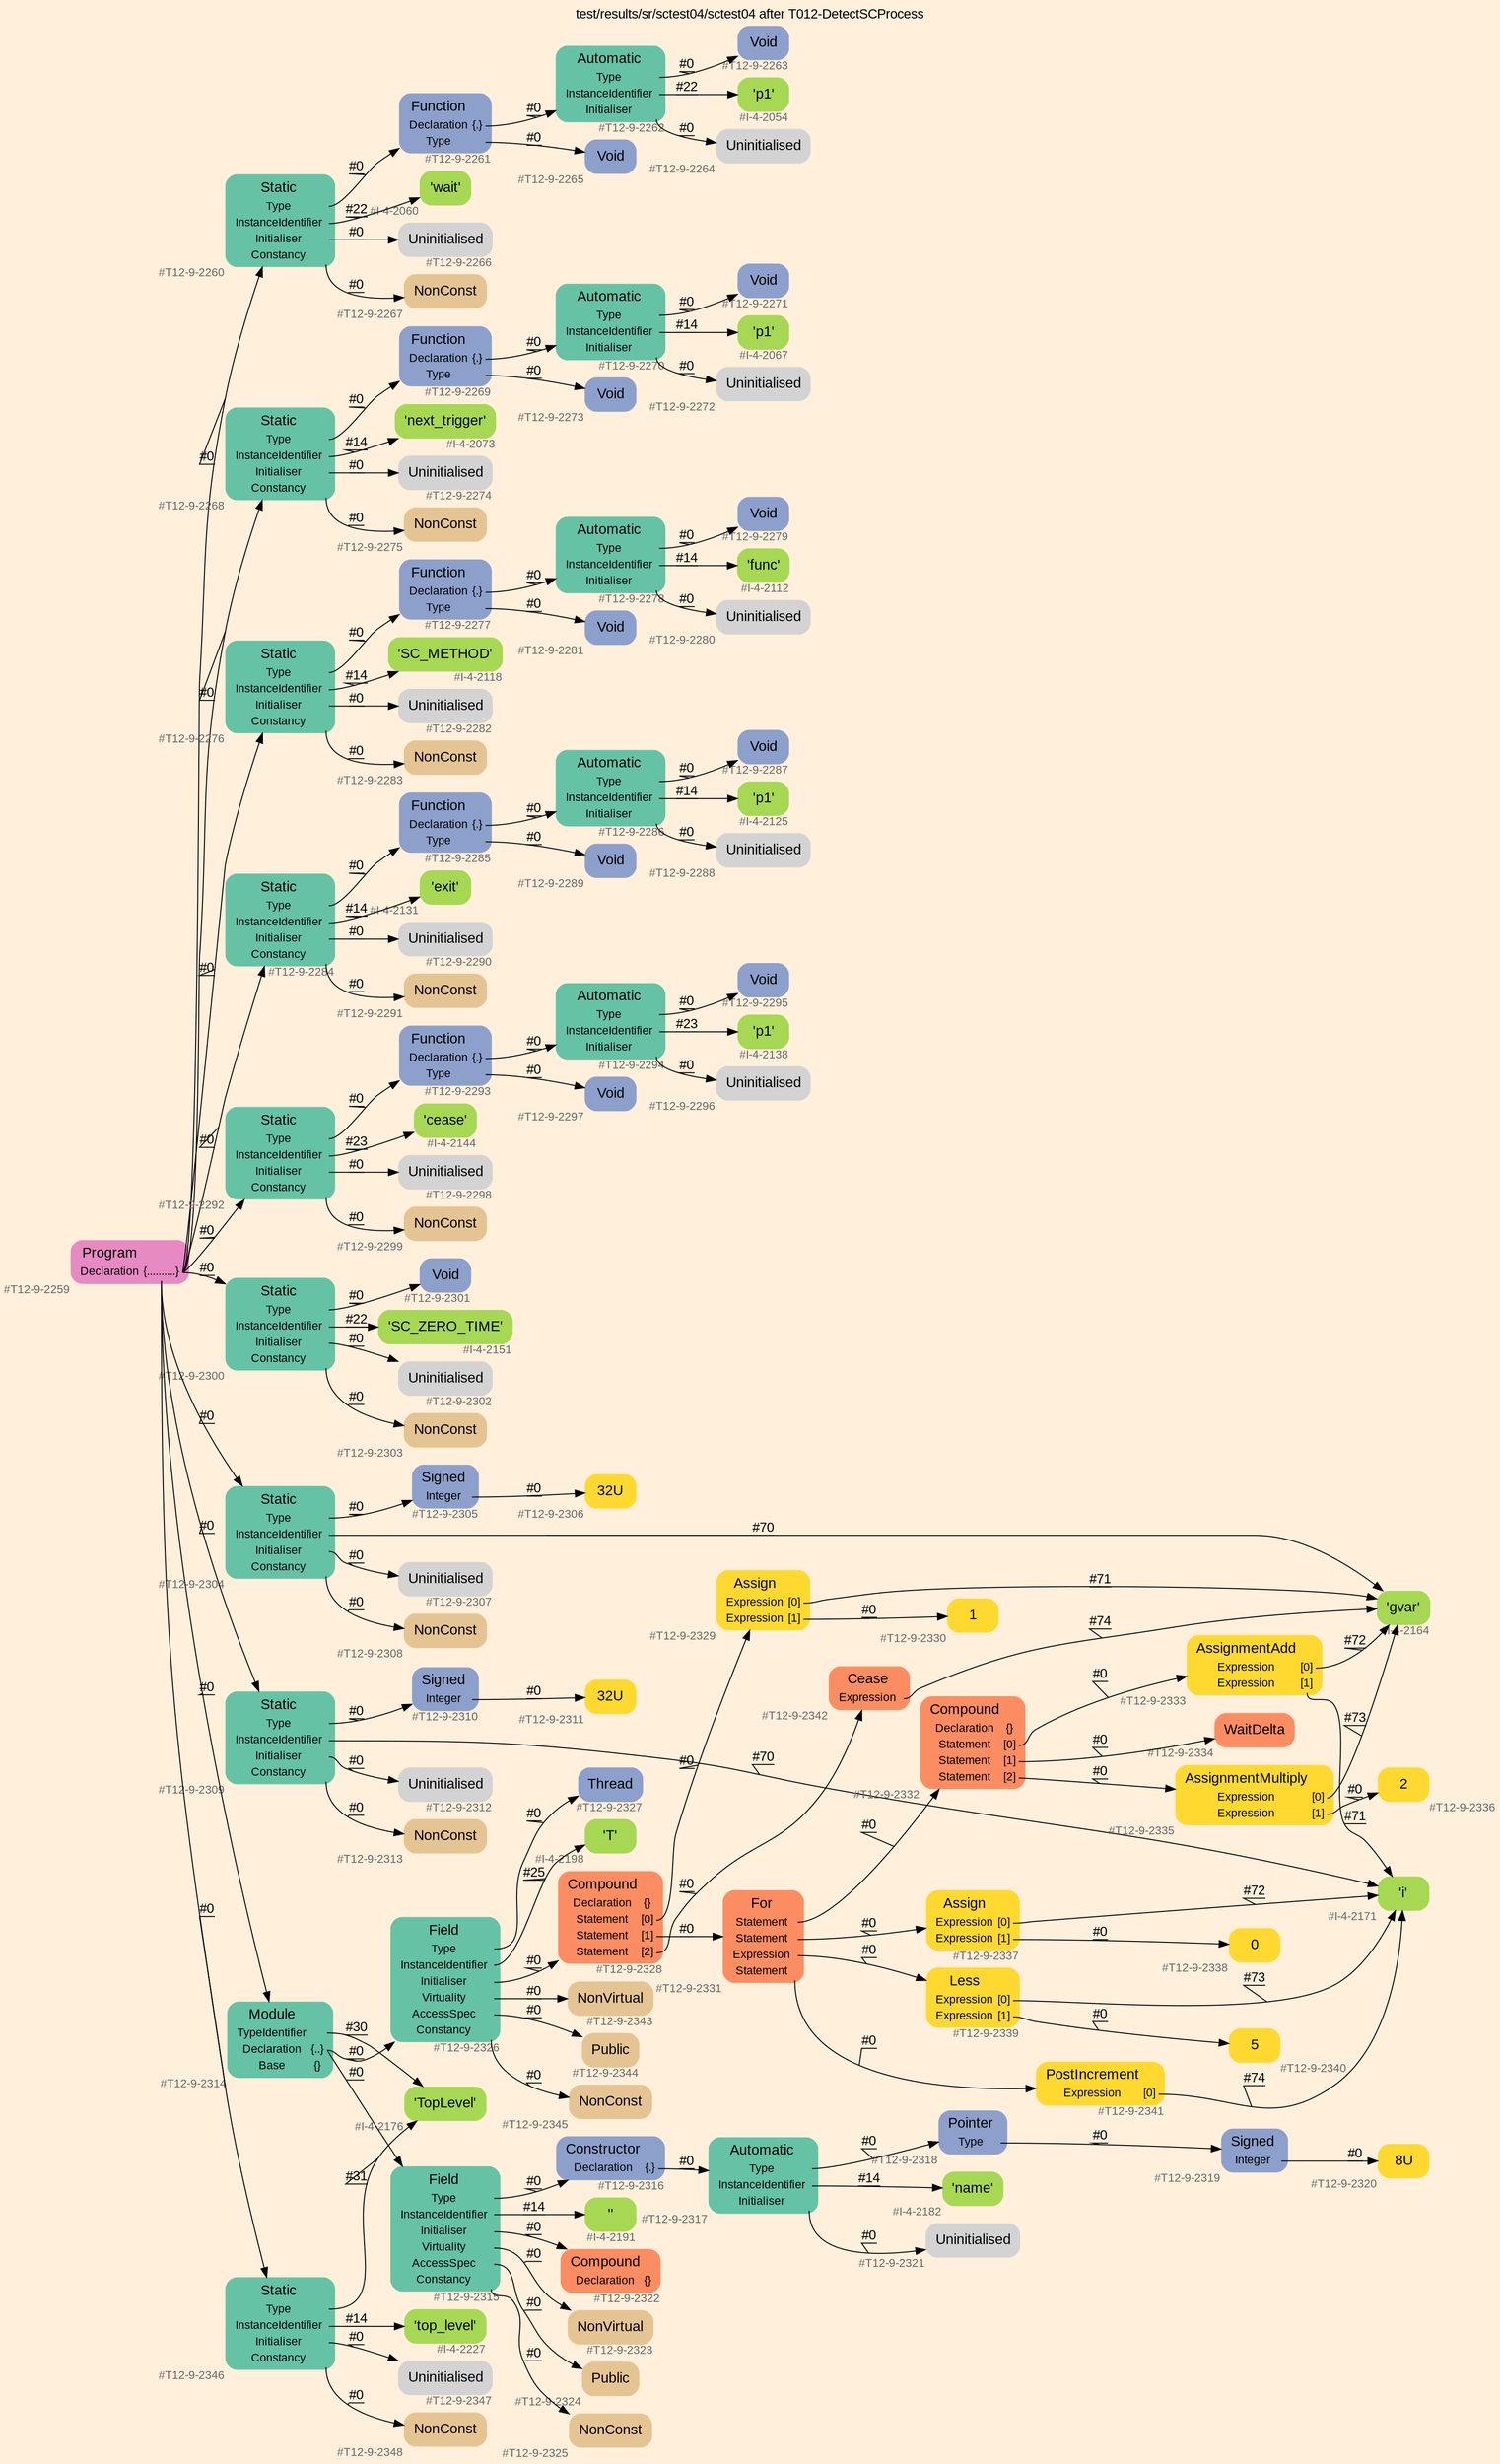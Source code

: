 digraph "test/results/sr/sctest04/sctest04 after T012-DetectSCProcess" {
label = "test/results/sr/sctest04/sctest04 after T012-DetectSCProcess"
labelloc = t
graph [
    rankdir = "LR"
    ranksep = 0.3
    bgcolor = antiquewhite1
    color = black
    fontcolor = black
    fontname = "Arial"
];
node [
    fontname = "Arial"
];
edge [
    fontname = "Arial"
];

// -------------------- node figure --------------------
// -------- block #T12-9-2259 ----------
"#T12-9-2259" [
    fillcolor = "/set28/4"
    xlabel = "#T12-9-2259"
    fontsize = "12"
    fontcolor = grey40
    shape = "plaintext"
    label = <<TABLE BORDER="0" CELLBORDER="0" CELLSPACING="0">
     <TR><TD><FONT COLOR="black" POINT-SIZE="15">Program</FONT></TD></TR>
     <TR><TD><FONT COLOR="black" POINT-SIZE="12">Declaration</FONT></TD><TD PORT="port0"><FONT COLOR="black" POINT-SIZE="12">{..........}</FONT></TD></TR>
    </TABLE>>
    style = "rounded,filled"
];

// -------- block #T12-9-2260 ----------
"#T12-9-2260" [
    fillcolor = "/set28/1"
    xlabel = "#T12-9-2260"
    fontsize = "12"
    fontcolor = grey40
    shape = "plaintext"
    label = <<TABLE BORDER="0" CELLBORDER="0" CELLSPACING="0">
     <TR><TD><FONT COLOR="black" POINT-SIZE="15">Static</FONT></TD></TR>
     <TR><TD><FONT COLOR="black" POINT-SIZE="12">Type</FONT></TD><TD PORT="port0"></TD></TR>
     <TR><TD><FONT COLOR="black" POINT-SIZE="12">InstanceIdentifier</FONT></TD><TD PORT="port1"></TD></TR>
     <TR><TD><FONT COLOR="black" POINT-SIZE="12">Initialiser</FONT></TD><TD PORT="port2"></TD></TR>
     <TR><TD><FONT COLOR="black" POINT-SIZE="12">Constancy</FONT></TD><TD PORT="port3"></TD></TR>
    </TABLE>>
    style = "rounded,filled"
];

// -------- block #T12-9-2261 ----------
"#T12-9-2261" [
    fillcolor = "/set28/3"
    xlabel = "#T12-9-2261"
    fontsize = "12"
    fontcolor = grey40
    shape = "plaintext"
    label = <<TABLE BORDER="0" CELLBORDER="0" CELLSPACING="0">
     <TR><TD><FONT COLOR="black" POINT-SIZE="15">Function</FONT></TD></TR>
     <TR><TD><FONT COLOR="black" POINT-SIZE="12">Declaration</FONT></TD><TD PORT="port0"><FONT COLOR="black" POINT-SIZE="12">{.}</FONT></TD></TR>
     <TR><TD><FONT COLOR="black" POINT-SIZE="12">Type</FONT></TD><TD PORT="port1"></TD></TR>
    </TABLE>>
    style = "rounded,filled"
];

// -------- block #T12-9-2262 ----------
"#T12-9-2262" [
    fillcolor = "/set28/1"
    xlabel = "#T12-9-2262"
    fontsize = "12"
    fontcolor = grey40
    shape = "plaintext"
    label = <<TABLE BORDER="0" CELLBORDER="0" CELLSPACING="0">
     <TR><TD><FONT COLOR="black" POINT-SIZE="15">Automatic</FONT></TD></TR>
     <TR><TD><FONT COLOR="black" POINT-SIZE="12">Type</FONT></TD><TD PORT="port0"></TD></TR>
     <TR><TD><FONT COLOR="black" POINT-SIZE="12">InstanceIdentifier</FONT></TD><TD PORT="port1"></TD></TR>
     <TR><TD><FONT COLOR="black" POINT-SIZE="12">Initialiser</FONT></TD><TD PORT="port2"></TD></TR>
    </TABLE>>
    style = "rounded,filled"
];

// -------- block #T12-9-2263 ----------
"#T12-9-2263" [
    fillcolor = "/set28/3"
    xlabel = "#T12-9-2263"
    fontsize = "12"
    fontcolor = grey40
    shape = "plaintext"
    label = <<TABLE BORDER="0" CELLBORDER="0" CELLSPACING="0">
     <TR><TD><FONT COLOR="black" POINT-SIZE="15">Void</FONT></TD></TR>
    </TABLE>>
    style = "rounded,filled"
];

// -------- block #I-4-2054 ----------
"#I-4-2054" [
    fillcolor = "/set28/5"
    xlabel = "#I-4-2054"
    fontsize = "12"
    fontcolor = grey40
    shape = "plaintext"
    label = <<TABLE BORDER="0" CELLBORDER="0" CELLSPACING="0">
     <TR><TD><FONT COLOR="black" POINT-SIZE="15">'p1'</FONT></TD></TR>
    </TABLE>>
    style = "rounded,filled"
];

// -------- block #T12-9-2264 ----------
"#T12-9-2264" [
    xlabel = "#T12-9-2264"
    fontsize = "12"
    fontcolor = grey40
    shape = "plaintext"
    label = <<TABLE BORDER="0" CELLBORDER="0" CELLSPACING="0">
     <TR><TD><FONT COLOR="black" POINT-SIZE="15">Uninitialised</FONT></TD></TR>
    </TABLE>>
    style = "rounded,filled"
];

// -------- block #T12-9-2265 ----------
"#T12-9-2265" [
    fillcolor = "/set28/3"
    xlabel = "#T12-9-2265"
    fontsize = "12"
    fontcolor = grey40
    shape = "plaintext"
    label = <<TABLE BORDER="0" CELLBORDER="0" CELLSPACING="0">
     <TR><TD><FONT COLOR="black" POINT-SIZE="15">Void</FONT></TD></TR>
    </TABLE>>
    style = "rounded,filled"
];

// -------- block #I-4-2060 ----------
"#I-4-2060" [
    fillcolor = "/set28/5"
    xlabel = "#I-4-2060"
    fontsize = "12"
    fontcolor = grey40
    shape = "plaintext"
    label = <<TABLE BORDER="0" CELLBORDER="0" CELLSPACING="0">
     <TR><TD><FONT COLOR="black" POINT-SIZE="15">'wait'</FONT></TD></TR>
    </TABLE>>
    style = "rounded,filled"
];

// -------- block #T12-9-2266 ----------
"#T12-9-2266" [
    xlabel = "#T12-9-2266"
    fontsize = "12"
    fontcolor = grey40
    shape = "plaintext"
    label = <<TABLE BORDER="0" CELLBORDER="0" CELLSPACING="0">
     <TR><TD><FONT COLOR="black" POINT-SIZE="15">Uninitialised</FONT></TD></TR>
    </TABLE>>
    style = "rounded,filled"
];

// -------- block #T12-9-2267 ----------
"#T12-9-2267" [
    fillcolor = "/set28/7"
    xlabel = "#T12-9-2267"
    fontsize = "12"
    fontcolor = grey40
    shape = "plaintext"
    label = <<TABLE BORDER="0" CELLBORDER="0" CELLSPACING="0">
     <TR><TD><FONT COLOR="black" POINT-SIZE="15">NonConst</FONT></TD></TR>
    </TABLE>>
    style = "rounded,filled"
];

// -------- block #T12-9-2268 ----------
"#T12-9-2268" [
    fillcolor = "/set28/1"
    xlabel = "#T12-9-2268"
    fontsize = "12"
    fontcolor = grey40
    shape = "plaintext"
    label = <<TABLE BORDER="0" CELLBORDER="0" CELLSPACING="0">
     <TR><TD><FONT COLOR="black" POINT-SIZE="15">Static</FONT></TD></TR>
     <TR><TD><FONT COLOR="black" POINT-SIZE="12">Type</FONT></TD><TD PORT="port0"></TD></TR>
     <TR><TD><FONT COLOR="black" POINT-SIZE="12">InstanceIdentifier</FONT></TD><TD PORT="port1"></TD></TR>
     <TR><TD><FONT COLOR="black" POINT-SIZE="12">Initialiser</FONT></TD><TD PORT="port2"></TD></TR>
     <TR><TD><FONT COLOR="black" POINT-SIZE="12">Constancy</FONT></TD><TD PORT="port3"></TD></TR>
    </TABLE>>
    style = "rounded,filled"
];

// -------- block #T12-9-2269 ----------
"#T12-9-2269" [
    fillcolor = "/set28/3"
    xlabel = "#T12-9-2269"
    fontsize = "12"
    fontcolor = grey40
    shape = "plaintext"
    label = <<TABLE BORDER="0" CELLBORDER="0" CELLSPACING="0">
     <TR><TD><FONT COLOR="black" POINT-SIZE="15">Function</FONT></TD></TR>
     <TR><TD><FONT COLOR="black" POINT-SIZE="12">Declaration</FONT></TD><TD PORT="port0"><FONT COLOR="black" POINT-SIZE="12">{.}</FONT></TD></TR>
     <TR><TD><FONT COLOR="black" POINT-SIZE="12">Type</FONT></TD><TD PORT="port1"></TD></TR>
    </TABLE>>
    style = "rounded,filled"
];

// -------- block #T12-9-2270 ----------
"#T12-9-2270" [
    fillcolor = "/set28/1"
    xlabel = "#T12-9-2270"
    fontsize = "12"
    fontcolor = grey40
    shape = "plaintext"
    label = <<TABLE BORDER="0" CELLBORDER="0" CELLSPACING="0">
     <TR><TD><FONT COLOR="black" POINT-SIZE="15">Automatic</FONT></TD></TR>
     <TR><TD><FONT COLOR="black" POINT-SIZE="12">Type</FONT></TD><TD PORT="port0"></TD></TR>
     <TR><TD><FONT COLOR="black" POINT-SIZE="12">InstanceIdentifier</FONT></TD><TD PORT="port1"></TD></TR>
     <TR><TD><FONT COLOR="black" POINT-SIZE="12">Initialiser</FONT></TD><TD PORT="port2"></TD></TR>
    </TABLE>>
    style = "rounded,filled"
];

// -------- block #T12-9-2271 ----------
"#T12-9-2271" [
    fillcolor = "/set28/3"
    xlabel = "#T12-9-2271"
    fontsize = "12"
    fontcolor = grey40
    shape = "plaintext"
    label = <<TABLE BORDER="0" CELLBORDER="0" CELLSPACING="0">
     <TR><TD><FONT COLOR="black" POINT-SIZE="15">Void</FONT></TD></TR>
    </TABLE>>
    style = "rounded,filled"
];

// -------- block #I-4-2067 ----------
"#I-4-2067" [
    fillcolor = "/set28/5"
    xlabel = "#I-4-2067"
    fontsize = "12"
    fontcolor = grey40
    shape = "plaintext"
    label = <<TABLE BORDER="0" CELLBORDER="0" CELLSPACING="0">
     <TR><TD><FONT COLOR="black" POINT-SIZE="15">'p1'</FONT></TD></TR>
    </TABLE>>
    style = "rounded,filled"
];

// -------- block #T12-9-2272 ----------
"#T12-9-2272" [
    xlabel = "#T12-9-2272"
    fontsize = "12"
    fontcolor = grey40
    shape = "plaintext"
    label = <<TABLE BORDER="0" CELLBORDER="0" CELLSPACING="0">
     <TR><TD><FONT COLOR="black" POINT-SIZE="15">Uninitialised</FONT></TD></TR>
    </TABLE>>
    style = "rounded,filled"
];

// -------- block #T12-9-2273 ----------
"#T12-9-2273" [
    fillcolor = "/set28/3"
    xlabel = "#T12-9-2273"
    fontsize = "12"
    fontcolor = grey40
    shape = "plaintext"
    label = <<TABLE BORDER="0" CELLBORDER="0" CELLSPACING="0">
     <TR><TD><FONT COLOR="black" POINT-SIZE="15">Void</FONT></TD></TR>
    </TABLE>>
    style = "rounded,filled"
];

// -------- block #I-4-2073 ----------
"#I-4-2073" [
    fillcolor = "/set28/5"
    xlabel = "#I-4-2073"
    fontsize = "12"
    fontcolor = grey40
    shape = "plaintext"
    label = <<TABLE BORDER="0" CELLBORDER="0" CELLSPACING="0">
     <TR><TD><FONT COLOR="black" POINT-SIZE="15">'next_trigger'</FONT></TD></TR>
    </TABLE>>
    style = "rounded,filled"
];

// -------- block #T12-9-2274 ----------
"#T12-9-2274" [
    xlabel = "#T12-9-2274"
    fontsize = "12"
    fontcolor = grey40
    shape = "plaintext"
    label = <<TABLE BORDER="0" CELLBORDER="0" CELLSPACING="0">
     <TR><TD><FONT COLOR="black" POINT-SIZE="15">Uninitialised</FONT></TD></TR>
    </TABLE>>
    style = "rounded,filled"
];

// -------- block #T12-9-2275 ----------
"#T12-9-2275" [
    fillcolor = "/set28/7"
    xlabel = "#T12-9-2275"
    fontsize = "12"
    fontcolor = grey40
    shape = "plaintext"
    label = <<TABLE BORDER="0" CELLBORDER="0" CELLSPACING="0">
     <TR><TD><FONT COLOR="black" POINT-SIZE="15">NonConst</FONT></TD></TR>
    </TABLE>>
    style = "rounded,filled"
];

// -------- block #T12-9-2276 ----------
"#T12-9-2276" [
    fillcolor = "/set28/1"
    xlabel = "#T12-9-2276"
    fontsize = "12"
    fontcolor = grey40
    shape = "plaintext"
    label = <<TABLE BORDER="0" CELLBORDER="0" CELLSPACING="0">
     <TR><TD><FONT COLOR="black" POINT-SIZE="15">Static</FONT></TD></TR>
     <TR><TD><FONT COLOR="black" POINT-SIZE="12">Type</FONT></TD><TD PORT="port0"></TD></TR>
     <TR><TD><FONT COLOR="black" POINT-SIZE="12">InstanceIdentifier</FONT></TD><TD PORT="port1"></TD></TR>
     <TR><TD><FONT COLOR="black" POINT-SIZE="12">Initialiser</FONT></TD><TD PORT="port2"></TD></TR>
     <TR><TD><FONT COLOR="black" POINT-SIZE="12">Constancy</FONT></TD><TD PORT="port3"></TD></TR>
    </TABLE>>
    style = "rounded,filled"
];

// -------- block #T12-9-2277 ----------
"#T12-9-2277" [
    fillcolor = "/set28/3"
    xlabel = "#T12-9-2277"
    fontsize = "12"
    fontcolor = grey40
    shape = "plaintext"
    label = <<TABLE BORDER="0" CELLBORDER="0" CELLSPACING="0">
     <TR><TD><FONT COLOR="black" POINT-SIZE="15">Function</FONT></TD></TR>
     <TR><TD><FONT COLOR="black" POINT-SIZE="12">Declaration</FONT></TD><TD PORT="port0"><FONT COLOR="black" POINT-SIZE="12">{.}</FONT></TD></TR>
     <TR><TD><FONT COLOR="black" POINT-SIZE="12">Type</FONT></TD><TD PORT="port1"></TD></TR>
    </TABLE>>
    style = "rounded,filled"
];

// -------- block #T12-9-2278 ----------
"#T12-9-2278" [
    fillcolor = "/set28/1"
    xlabel = "#T12-9-2278"
    fontsize = "12"
    fontcolor = grey40
    shape = "plaintext"
    label = <<TABLE BORDER="0" CELLBORDER="0" CELLSPACING="0">
     <TR><TD><FONT COLOR="black" POINT-SIZE="15">Automatic</FONT></TD></TR>
     <TR><TD><FONT COLOR="black" POINT-SIZE="12">Type</FONT></TD><TD PORT="port0"></TD></TR>
     <TR><TD><FONT COLOR="black" POINT-SIZE="12">InstanceIdentifier</FONT></TD><TD PORT="port1"></TD></TR>
     <TR><TD><FONT COLOR="black" POINT-SIZE="12">Initialiser</FONT></TD><TD PORT="port2"></TD></TR>
    </TABLE>>
    style = "rounded,filled"
];

// -------- block #T12-9-2279 ----------
"#T12-9-2279" [
    fillcolor = "/set28/3"
    xlabel = "#T12-9-2279"
    fontsize = "12"
    fontcolor = grey40
    shape = "plaintext"
    label = <<TABLE BORDER="0" CELLBORDER="0" CELLSPACING="0">
     <TR><TD><FONT COLOR="black" POINT-SIZE="15">Void</FONT></TD></TR>
    </TABLE>>
    style = "rounded,filled"
];

// -------- block #I-4-2112 ----------
"#I-4-2112" [
    fillcolor = "/set28/5"
    xlabel = "#I-4-2112"
    fontsize = "12"
    fontcolor = grey40
    shape = "plaintext"
    label = <<TABLE BORDER="0" CELLBORDER="0" CELLSPACING="0">
     <TR><TD><FONT COLOR="black" POINT-SIZE="15">'func'</FONT></TD></TR>
    </TABLE>>
    style = "rounded,filled"
];

// -------- block #T12-9-2280 ----------
"#T12-9-2280" [
    xlabel = "#T12-9-2280"
    fontsize = "12"
    fontcolor = grey40
    shape = "plaintext"
    label = <<TABLE BORDER="0" CELLBORDER="0" CELLSPACING="0">
     <TR><TD><FONT COLOR="black" POINT-SIZE="15">Uninitialised</FONT></TD></TR>
    </TABLE>>
    style = "rounded,filled"
];

// -------- block #T12-9-2281 ----------
"#T12-9-2281" [
    fillcolor = "/set28/3"
    xlabel = "#T12-9-2281"
    fontsize = "12"
    fontcolor = grey40
    shape = "plaintext"
    label = <<TABLE BORDER="0" CELLBORDER="0" CELLSPACING="0">
     <TR><TD><FONT COLOR="black" POINT-SIZE="15">Void</FONT></TD></TR>
    </TABLE>>
    style = "rounded,filled"
];

// -------- block #I-4-2118 ----------
"#I-4-2118" [
    fillcolor = "/set28/5"
    xlabel = "#I-4-2118"
    fontsize = "12"
    fontcolor = grey40
    shape = "plaintext"
    label = <<TABLE BORDER="0" CELLBORDER="0" CELLSPACING="0">
     <TR><TD><FONT COLOR="black" POINT-SIZE="15">'SC_METHOD'</FONT></TD></TR>
    </TABLE>>
    style = "rounded,filled"
];

// -------- block #T12-9-2282 ----------
"#T12-9-2282" [
    xlabel = "#T12-9-2282"
    fontsize = "12"
    fontcolor = grey40
    shape = "plaintext"
    label = <<TABLE BORDER="0" CELLBORDER="0" CELLSPACING="0">
     <TR><TD><FONT COLOR="black" POINT-SIZE="15">Uninitialised</FONT></TD></TR>
    </TABLE>>
    style = "rounded,filled"
];

// -------- block #T12-9-2283 ----------
"#T12-9-2283" [
    fillcolor = "/set28/7"
    xlabel = "#T12-9-2283"
    fontsize = "12"
    fontcolor = grey40
    shape = "plaintext"
    label = <<TABLE BORDER="0" CELLBORDER="0" CELLSPACING="0">
     <TR><TD><FONT COLOR="black" POINT-SIZE="15">NonConst</FONT></TD></TR>
    </TABLE>>
    style = "rounded,filled"
];

// -------- block #T12-9-2284 ----------
"#T12-9-2284" [
    fillcolor = "/set28/1"
    xlabel = "#T12-9-2284"
    fontsize = "12"
    fontcolor = grey40
    shape = "plaintext"
    label = <<TABLE BORDER="0" CELLBORDER="0" CELLSPACING="0">
     <TR><TD><FONT COLOR="black" POINT-SIZE="15">Static</FONT></TD></TR>
     <TR><TD><FONT COLOR="black" POINT-SIZE="12">Type</FONT></TD><TD PORT="port0"></TD></TR>
     <TR><TD><FONT COLOR="black" POINT-SIZE="12">InstanceIdentifier</FONT></TD><TD PORT="port1"></TD></TR>
     <TR><TD><FONT COLOR="black" POINT-SIZE="12">Initialiser</FONT></TD><TD PORT="port2"></TD></TR>
     <TR><TD><FONT COLOR="black" POINT-SIZE="12">Constancy</FONT></TD><TD PORT="port3"></TD></TR>
    </TABLE>>
    style = "rounded,filled"
];

// -------- block #T12-9-2285 ----------
"#T12-9-2285" [
    fillcolor = "/set28/3"
    xlabel = "#T12-9-2285"
    fontsize = "12"
    fontcolor = grey40
    shape = "plaintext"
    label = <<TABLE BORDER="0" CELLBORDER="0" CELLSPACING="0">
     <TR><TD><FONT COLOR="black" POINT-SIZE="15">Function</FONT></TD></TR>
     <TR><TD><FONT COLOR="black" POINT-SIZE="12">Declaration</FONT></TD><TD PORT="port0"><FONT COLOR="black" POINT-SIZE="12">{.}</FONT></TD></TR>
     <TR><TD><FONT COLOR="black" POINT-SIZE="12">Type</FONT></TD><TD PORT="port1"></TD></TR>
    </TABLE>>
    style = "rounded,filled"
];

// -------- block #T12-9-2286 ----------
"#T12-9-2286" [
    fillcolor = "/set28/1"
    xlabel = "#T12-9-2286"
    fontsize = "12"
    fontcolor = grey40
    shape = "plaintext"
    label = <<TABLE BORDER="0" CELLBORDER="0" CELLSPACING="0">
     <TR><TD><FONT COLOR="black" POINT-SIZE="15">Automatic</FONT></TD></TR>
     <TR><TD><FONT COLOR="black" POINT-SIZE="12">Type</FONT></TD><TD PORT="port0"></TD></TR>
     <TR><TD><FONT COLOR="black" POINT-SIZE="12">InstanceIdentifier</FONT></TD><TD PORT="port1"></TD></TR>
     <TR><TD><FONT COLOR="black" POINT-SIZE="12">Initialiser</FONT></TD><TD PORT="port2"></TD></TR>
    </TABLE>>
    style = "rounded,filled"
];

// -------- block #T12-9-2287 ----------
"#T12-9-2287" [
    fillcolor = "/set28/3"
    xlabel = "#T12-9-2287"
    fontsize = "12"
    fontcolor = grey40
    shape = "plaintext"
    label = <<TABLE BORDER="0" CELLBORDER="0" CELLSPACING="0">
     <TR><TD><FONT COLOR="black" POINT-SIZE="15">Void</FONT></TD></TR>
    </TABLE>>
    style = "rounded,filled"
];

// -------- block #I-4-2125 ----------
"#I-4-2125" [
    fillcolor = "/set28/5"
    xlabel = "#I-4-2125"
    fontsize = "12"
    fontcolor = grey40
    shape = "plaintext"
    label = <<TABLE BORDER="0" CELLBORDER="0" CELLSPACING="0">
     <TR><TD><FONT COLOR="black" POINT-SIZE="15">'p1'</FONT></TD></TR>
    </TABLE>>
    style = "rounded,filled"
];

// -------- block #T12-9-2288 ----------
"#T12-9-2288" [
    xlabel = "#T12-9-2288"
    fontsize = "12"
    fontcolor = grey40
    shape = "plaintext"
    label = <<TABLE BORDER="0" CELLBORDER="0" CELLSPACING="0">
     <TR><TD><FONT COLOR="black" POINT-SIZE="15">Uninitialised</FONT></TD></TR>
    </TABLE>>
    style = "rounded,filled"
];

// -------- block #T12-9-2289 ----------
"#T12-9-2289" [
    fillcolor = "/set28/3"
    xlabel = "#T12-9-2289"
    fontsize = "12"
    fontcolor = grey40
    shape = "plaintext"
    label = <<TABLE BORDER="0" CELLBORDER="0" CELLSPACING="0">
     <TR><TD><FONT COLOR="black" POINT-SIZE="15">Void</FONT></TD></TR>
    </TABLE>>
    style = "rounded,filled"
];

// -------- block #I-4-2131 ----------
"#I-4-2131" [
    fillcolor = "/set28/5"
    xlabel = "#I-4-2131"
    fontsize = "12"
    fontcolor = grey40
    shape = "plaintext"
    label = <<TABLE BORDER="0" CELLBORDER="0" CELLSPACING="0">
     <TR><TD><FONT COLOR="black" POINT-SIZE="15">'exit'</FONT></TD></TR>
    </TABLE>>
    style = "rounded,filled"
];

// -------- block #T12-9-2290 ----------
"#T12-9-2290" [
    xlabel = "#T12-9-2290"
    fontsize = "12"
    fontcolor = grey40
    shape = "plaintext"
    label = <<TABLE BORDER="0" CELLBORDER="0" CELLSPACING="0">
     <TR><TD><FONT COLOR="black" POINT-SIZE="15">Uninitialised</FONT></TD></TR>
    </TABLE>>
    style = "rounded,filled"
];

// -------- block #T12-9-2291 ----------
"#T12-9-2291" [
    fillcolor = "/set28/7"
    xlabel = "#T12-9-2291"
    fontsize = "12"
    fontcolor = grey40
    shape = "plaintext"
    label = <<TABLE BORDER="0" CELLBORDER="0" CELLSPACING="0">
     <TR><TD><FONT COLOR="black" POINT-SIZE="15">NonConst</FONT></TD></TR>
    </TABLE>>
    style = "rounded,filled"
];

// -------- block #T12-9-2292 ----------
"#T12-9-2292" [
    fillcolor = "/set28/1"
    xlabel = "#T12-9-2292"
    fontsize = "12"
    fontcolor = grey40
    shape = "plaintext"
    label = <<TABLE BORDER="0" CELLBORDER="0" CELLSPACING="0">
     <TR><TD><FONT COLOR="black" POINT-SIZE="15">Static</FONT></TD></TR>
     <TR><TD><FONT COLOR="black" POINT-SIZE="12">Type</FONT></TD><TD PORT="port0"></TD></TR>
     <TR><TD><FONT COLOR="black" POINT-SIZE="12">InstanceIdentifier</FONT></TD><TD PORT="port1"></TD></TR>
     <TR><TD><FONT COLOR="black" POINT-SIZE="12">Initialiser</FONT></TD><TD PORT="port2"></TD></TR>
     <TR><TD><FONT COLOR="black" POINT-SIZE="12">Constancy</FONT></TD><TD PORT="port3"></TD></TR>
    </TABLE>>
    style = "rounded,filled"
];

// -------- block #T12-9-2293 ----------
"#T12-9-2293" [
    fillcolor = "/set28/3"
    xlabel = "#T12-9-2293"
    fontsize = "12"
    fontcolor = grey40
    shape = "plaintext"
    label = <<TABLE BORDER="0" CELLBORDER="0" CELLSPACING="0">
     <TR><TD><FONT COLOR="black" POINT-SIZE="15">Function</FONT></TD></TR>
     <TR><TD><FONT COLOR="black" POINT-SIZE="12">Declaration</FONT></TD><TD PORT="port0"><FONT COLOR="black" POINT-SIZE="12">{.}</FONT></TD></TR>
     <TR><TD><FONT COLOR="black" POINT-SIZE="12">Type</FONT></TD><TD PORT="port1"></TD></TR>
    </TABLE>>
    style = "rounded,filled"
];

// -------- block #T12-9-2294 ----------
"#T12-9-2294" [
    fillcolor = "/set28/1"
    xlabel = "#T12-9-2294"
    fontsize = "12"
    fontcolor = grey40
    shape = "plaintext"
    label = <<TABLE BORDER="0" CELLBORDER="0" CELLSPACING="0">
     <TR><TD><FONT COLOR="black" POINT-SIZE="15">Automatic</FONT></TD></TR>
     <TR><TD><FONT COLOR="black" POINT-SIZE="12">Type</FONT></TD><TD PORT="port0"></TD></TR>
     <TR><TD><FONT COLOR="black" POINT-SIZE="12">InstanceIdentifier</FONT></TD><TD PORT="port1"></TD></TR>
     <TR><TD><FONT COLOR="black" POINT-SIZE="12">Initialiser</FONT></TD><TD PORT="port2"></TD></TR>
    </TABLE>>
    style = "rounded,filled"
];

// -------- block #T12-9-2295 ----------
"#T12-9-2295" [
    fillcolor = "/set28/3"
    xlabel = "#T12-9-2295"
    fontsize = "12"
    fontcolor = grey40
    shape = "plaintext"
    label = <<TABLE BORDER="0" CELLBORDER="0" CELLSPACING="0">
     <TR><TD><FONT COLOR="black" POINT-SIZE="15">Void</FONT></TD></TR>
    </TABLE>>
    style = "rounded,filled"
];

// -------- block #I-4-2138 ----------
"#I-4-2138" [
    fillcolor = "/set28/5"
    xlabel = "#I-4-2138"
    fontsize = "12"
    fontcolor = grey40
    shape = "plaintext"
    label = <<TABLE BORDER="0" CELLBORDER="0" CELLSPACING="0">
     <TR><TD><FONT COLOR="black" POINT-SIZE="15">'p1'</FONT></TD></TR>
    </TABLE>>
    style = "rounded,filled"
];

// -------- block #T12-9-2296 ----------
"#T12-9-2296" [
    xlabel = "#T12-9-2296"
    fontsize = "12"
    fontcolor = grey40
    shape = "plaintext"
    label = <<TABLE BORDER="0" CELLBORDER="0" CELLSPACING="0">
     <TR><TD><FONT COLOR="black" POINT-SIZE="15">Uninitialised</FONT></TD></TR>
    </TABLE>>
    style = "rounded,filled"
];

// -------- block #T12-9-2297 ----------
"#T12-9-2297" [
    fillcolor = "/set28/3"
    xlabel = "#T12-9-2297"
    fontsize = "12"
    fontcolor = grey40
    shape = "plaintext"
    label = <<TABLE BORDER="0" CELLBORDER="0" CELLSPACING="0">
     <TR><TD><FONT COLOR="black" POINT-SIZE="15">Void</FONT></TD></TR>
    </TABLE>>
    style = "rounded,filled"
];

// -------- block #I-4-2144 ----------
"#I-4-2144" [
    fillcolor = "/set28/5"
    xlabel = "#I-4-2144"
    fontsize = "12"
    fontcolor = grey40
    shape = "plaintext"
    label = <<TABLE BORDER="0" CELLBORDER="0" CELLSPACING="0">
     <TR><TD><FONT COLOR="black" POINT-SIZE="15">'cease'</FONT></TD></TR>
    </TABLE>>
    style = "rounded,filled"
];

// -------- block #T12-9-2298 ----------
"#T12-9-2298" [
    xlabel = "#T12-9-2298"
    fontsize = "12"
    fontcolor = grey40
    shape = "plaintext"
    label = <<TABLE BORDER="0" CELLBORDER="0" CELLSPACING="0">
     <TR><TD><FONT COLOR="black" POINT-SIZE="15">Uninitialised</FONT></TD></TR>
    </TABLE>>
    style = "rounded,filled"
];

// -------- block #T12-9-2299 ----------
"#T12-9-2299" [
    fillcolor = "/set28/7"
    xlabel = "#T12-9-2299"
    fontsize = "12"
    fontcolor = grey40
    shape = "plaintext"
    label = <<TABLE BORDER="0" CELLBORDER="0" CELLSPACING="0">
     <TR><TD><FONT COLOR="black" POINT-SIZE="15">NonConst</FONT></TD></TR>
    </TABLE>>
    style = "rounded,filled"
];

// -------- block #T12-9-2300 ----------
"#T12-9-2300" [
    fillcolor = "/set28/1"
    xlabel = "#T12-9-2300"
    fontsize = "12"
    fontcolor = grey40
    shape = "plaintext"
    label = <<TABLE BORDER="0" CELLBORDER="0" CELLSPACING="0">
     <TR><TD><FONT COLOR="black" POINT-SIZE="15">Static</FONT></TD></TR>
     <TR><TD><FONT COLOR="black" POINT-SIZE="12">Type</FONT></TD><TD PORT="port0"></TD></TR>
     <TR><TD><FONT COLOR="black" POINT-SIZE="12">InstanceIdentifier</FONT></TD><TD PORT="port1"></TD></TR>
     <TR><TD><FONT COLOR="black" POINT-SIZE="12">Initialiser</FONT></TD><TD PORT="port2"></TD></TR>
     <TR><TD><FONT COLOR="black" POINT-SIZE="12">Constancy</FONT></TD><TD PORT="port3"></TD></TR>
    </TABLE>>
    style = "rounded,filled"
];

// -------- block #T12-9-2301 ----------
"#T12-9-2301" [
    fillcolor = "/set28/3"
    xlabel = "#T12-9-2301"
    fontsize = "12"
    fontcolor = grey40
    shape = "plaintext"
    label = <<TABLE BORDER="0" CELLBORDER="0" CELLSPACING="0">
     <TR><TD><FONT COLOR="black" POINT-SIZE="15">Void</FONT></TD></TR>
    </TABLE>>
    style = "rounded,filled"
];

// -------- block #I-4-2151 ----------
"#I-4-2151" [
    fillcolor = "/set28/5"
    xlabel = "#I-4-2151"
    fontsize = "12"
    fontcolor = grey40
    shape = "plaintext"
    label = <<TABLE BORDER="0" CELLBORDER="0" CELLSPACING="0">
     <TR><TD><FONT COLOR="black" POINT-SIZE="15">'SC_ZERO_TIME'</FONT></TD></TR>
    </TABLE>>
    style = "rounded,filled"
];

// -------- block #T12-9-2302 ----------
"#T12-9-2302" [
    xlabel = "#T12-9-2302"
    fontsize = "12"
    fontcolor = grey40
    shape = "plaintext"
    label = <<TABLE BORDER="0" CELLBORDER="0" CELLSPACING="0">
     <TR><TD><FONT COLOR="black" POINT-SIZE="15">Uninitialised</FONT></TD></TR>
    </TABLE>>
    style = "rounded,filled"
];

// -------- block #T12-9-2303 ----------
"#T12-9-2303" [
    fillcolor = "/set28/7"
    xlabel = "#T12-9-2303"
    fontsize = "12"
    fontcolor = grey40
    shape = "plaintext"
    label = <<TABLE BORDER="0" CELLBORDER="0" CELLSPACING="0">
     <TR><TD><FONT COLOR="black" POINT-SIZE="15">NonConst</FONT></TD></TR>
    </TABLE>>
    style = "rounded,filled"
];

// -------- block #T12-9-2304 ----------
"#T12-9-2304" [
    fillcolor = "/set28/1"
    xlabel = "#T12-9-2304"
    fontsize = "12"
    fontcolor = grey40
    shape = "plaintext"
    label = <<TABLE BORDER="0" CELLBORDER="0" CELLSPACING="0">
     <TR><TD><FONT COLOR="black" POINT-SIZE="15">Static</FONT></TD></TR>
     <TR><TD><FONT COLOR="black" POINT-SIZE="12">Type</FONT></TD><TD PORT="port0"></TD></TR>
     <TR><TD><FONT COLOR="black" POINT-SIZE="12">InstanceIdentifier</FONT></TD><TD PORT="port1"></TD></TR>
     <TR><TD><FONT COLOR="black" POINT-SIZE="12">Initialiser</FONT></TD><TD PORT="port2"></TD></TR>
     <TR><TD><FONT COLOR="black" POINT-SIZE="12">Constancy</FONT></TD><TD PORT="port3"></TD></TR>
    </TABLE>>
    style = "rounded,filled"
];

// -------- block #T12-9-2305 ----------
"#T12-9-2305" [
    fillcolor = "/set28/3"
    xlabel = "#T12-9-2305"
    fontsize = "12"
    fontcolor = grey40
    shape = "plaintext"
    label = <<TABLE BORDER="0" CELLBORDER="0" CELLSPACING="0">
     <TR><TD><FONT COLOR="black" POINT-SIZE="15">Signed</FONT></TD></TR>
     <TR><TD><FONT COLOR="black" POINT-SIZE="12">Integer</FONT></TD><TD PORT="port0"></TD></TR>
    </TABLE>>
    style = "rounded,filled"
];

// -------- block #T12-9-2306 ----------
"#T12-9-2306" [
    fillcolor = "/set28/6"
    xlabel = "#T12-9-2306"
    fontsize = "12"
    fontcolor = grey40
    shape = "plaintext"
    label = <<TABLE BORDER="0" CELLBORDER="0" CELLSPACING="0">
     <TR><TD><FONT COLOR="black" POINT-SIZE="15">32U</FONT></TD></TR>
    </TABLE>>
    style = "rounded,filled"
];

// -------- block #I-4-2164 ----------
"#I-4-2164" [
    fillcolor = "/set28/5"
    xlabel = "#I-4-2164"
    fontsize = "12"
    fontcolor = grey40
    shape = "plaintext"
    label = <<TABLE BORDER="0" CELLBORDER="0" CELLSPACING="0">
     <TR><TD><FONT COLOR="black" POINT-SIZE="15">'gvar'</FONT></TD></TR>
    </TABLE>>
    style = "rounded,filled"
];

// -------- block #T12-9-2307 ----------
"#T12-9-2307" [
    xlabel = "#T12-9-2307"
    fontsize = "12"
    fontcolor = grey40
    shape = "plaintext"
    label = <<TABLE BORDER="0" CELLBORDER="0" CELLSPACING="0">
     <TR><TD><FONT COLOR="black" POINT-SIZE="15">Uninitialised</FONT></TD></TR>
    </TABLE>>
    style = "rounded,filled"
];

// -------- block #T12-9-2308 ----------
"#T12-9-2308" [
    fillcolor = "/set28/7"
    xlabel = "#T12-9-2308"
    fontsize = "12"
    fontcolor = grey40
    shape = "plaintext"
    label = <<TABLE BORDER="0" CELLBORDER="0" CELLSPACING="0">
     <TR><TD><FONT COLOR="black" POINT-SIZE="15">NonConst</FONT></TD></TR>
    </TABLE>>
    style = "rounded,filled"
];

// -------- block #T12-9-2309 ----------
"#T12-9-2309" [
    fillcolor = "/set28/1"
    xlabel = "#T12-9-2309"
    fontsize = "12"
    fontcolor = grey40
    shape = "plaintext"
    label = <<TABLE BORDER="0" CELLBORDER="0" CELLSPACING="0">
     <TR><TD><FONT COLOR="black" POINT-SIZE="15">Static</FONT></TD></TR>
     <TR><TD><FONT COLOR="black" POINT-SIZE="12">Type</FONT></TD><TD PORT="port0"></TD></TR>
     <TR><TD><FONT COLOR="black" POINT-SIZE="12">InstanceIdentifier</FONT></TD><TD PORT="port1"></TD></TR>
     <TR><TD><FONT COLOR="black" POINT-SIZE="12">Initialiser</FONT></TD><TD PORT="port2"></TD></TR>
     <TR><TD><FONT COLOR="black" POINT-SIZE="12">Constancy</FONT></TD><TD PORT="port3"></TD></TR>
    </TABLE>>
    style = "rounded,filled"
];

// -------- block #T12-9-2310 ----------
"#T12-9-2310" [
    fillcolor = "/set28/3"
    xlabel = "#T12-9-2310"
    fontsize = "12"
    fontcolor = grey40
    shape = "plaintext"
    label = <<TABLE BORDER="0" CELLBORDER="0" CELLSPACING="0">
     <TR><TD><FONT COLOR="black" POINT-SIZE="15">Signed</FONT></TD></TR>
     <TR><TD><FONT COLOR="black" POINT-SIZE="12">Integer</FONT></TD><TD PORT="port0"></TD></TR>
    </TABLE>>
    style = "rounded,filled"
];

// -------- block #T12-9-2311 ----------
"#T12-9-2311" [
    fillcolor = "/set28/6"
    xlabel = "#T12-9-2311"
    fontsize = "12"
    fontcolor = grey40
    shape = "plaintext"
    label = <<TABLE BORDER="0" CELLBORDER="0" CELLSPACING="0">
     <TR><TD><FONT COLOR="black" POINT-SIZE="15">32U</FONT></TD></TR>
    </TABLE>>
    style = "rounded,filled"
];

// -------- block #I-4-2171 ----------
"#I-4-2171" [
    fillcolor = "/set28/5"
    xlabel = "#I-4-2171"
    fontsize = "12"
    fontcolor = grey40
    shape = "plaintext"
    label = <<TABLE BORDER="0" CELLBORDER="0" CELLSPACING="0">
     <TR><TD><FONT COLOR="black" POINT-SIZE="15">'i'</FONT></TD></TR>
    </TABLE>>
    style = "rounded,filled"
];

// -------- block #T12-9-2312 ----------
"#T12-9-2312" [
    xlabel = "#T12-9-2312"
    fontsize = "12"
    fontcolor = grey40
    shape = "plaintext"
    label = <<TABLE BORDER="0" CELLBORDER="0" CELLSPACING="0">
     <TR><TD><FONT COLOR="black" POINT-SIZE="15">Uninitialised</FONT></TD></TR>
    </TABLE>>
    style = "rounded,filled"
];

// -------- block #T12-9-2313 ----------
"#T12-9-2313" [
    fillcolor = "/set28/7"
    xlabel = "#T12-9-2313"
    fontsize = "12"
    fontcolor = grey40
    shape = "plaintext"
    label = <<TABLE BORDER="0" CELLBORDER="0" CELLSPACING="0">
     <TR><TD><FONT COLOR="black" POINT-SIZE="15">NonConst</FONT></TD></TR>
    </TABLE>>
    style = "rounded,filled"
];

// -------- block #T12-9-2314 ----------
"#T12-9-2314" [
    fillcolor = "/set28/1"
    xlabel = "#T12-9-2314"
    fontsize = "12"
    fontcolor = grey40
    shape = "plaintext"
    label = <<TABLE BORDER="0" CELLBORDER="0" CELLSPACING="0">
     <TR><TD><FONT COLOR="black" POINT-SIZE="15">Module</FONT></TD></TR>
     <TR><TD><FONT COLOR="black" POINT-SIZE="12">TypeIdentifier</FONT></TD><TD PORT="port0"></TD></TR>
     <TR><TD><FONT COLOR="black" POINT-SIZE="12">Declaration</FONT></TD><TD PORT="port1"><FONT COLOR="black" POINT-SIZE="12">{..}</FONT></TD></TR>
     <TR><TD><FONT COLOR="black" POINT-SIZE="12">Base</FONT></TD><TD PORT="port2"><FONT COLOR="black" POINT-SIZE="12">{}</FONT></TD></TR>
    </TABLE>>
    style = "rounded,filled"
];

// -------- block #I-4-2176 ----------
"#I-4-2176" [
    fillcolor = "/set28/5"
    xlabel = "#I-4-2176"
    fontsize = "12"
    fontcolor = grey40
    shape = "plaintext"
    label = <<TABLE BORDER="0" CELLBORDER="0" CELLSPACING="0">
     <TR><TD><FONT COLOR="black" POINT-SIZE="15">'TopLevel'</FONT></TD></TR>
    </TABLE>>
    style = "rounded,filled"
];

// -------- block #T12-9-2315 ----------
"#T12-9-2315" [
    fillcolor = "/set28/1"
    xlabel = "#T12-9-2315"
    fontsize = "12"
    fontcolor = grey40
    shape = "plaintext"
    label = <<TABLE BORDER="0" CELLBORDER="0" CELLSPACING="0">
     <TR><TD><FONT COLOR="black" POINT-SIZE="15">Field</FONT></TD></TR>
     <TR><TD><FONT COLOR="black" POINT-SIZE="12">Type</FONT></TD><TD PORT="port0"></TD></TR>
     <TR><TD><FONT COLOR="black" POINT-SIZE="12">InstanceIdentifier</FONT></TD><TD PORT="port1"></TD></TR>
     <TR><TD><FONT COLOR="black" POINT-SIZE="12">Initialiser</FONT></TD><TD PORT="port2"></TD></TR>
     <TR><TD><FONT COLOR="black" POINT-SIZE="12">Virtuality</FONT></TD><TD PORT="port3"></TD></TR>
     <TR><TD><FONT COLOR="black" POINT-SIZE="12">AccessSpec</FONT></TD><TD PORT="port4"></TD></TR>
     <TR><TD><FONT COLOR="black" POINT-SIZE="12">Constancy</FONT></TD><TD PORT="port5"></TD></TR>
    </TABLE>>
    style = "rounded,filled"
];

// -------- block #T12-9-2316 ----------
"#T12-9-2316" [
    fillcolor = "/set28/3"
    xlabel = "#T12-9-2316"
    fontsize = "12"
    fontcolor = grey40
    shape = "plaintext"
    label = <<TABLE BORDER="0" CELLBORDER="0" CELLSPACING="0">
     <TR><TD><FONT COLOR="black" POINT-SIZE="15">Constructor</FONT></TD></TR>
     <TR><TD><FONT COLOR="black" POINT-SIZE="12">Declaration</FONT></TD><TD PORT="port0"><FONT COLOR="black" POINT-SIZE="12">{.}</FONT></TD></TR>
    </TABLE>>
    style = "rounded,filled"
];

// -------- block #T12-9-2317 ----------
"#T12-9-2317" [
    fillcolor = "/set28/1"
    xlabel = "#T12-9-2317"
    fontsize = "12"
    fontcolor = grey40
    shape = "plaintext"
    label = <<TABLE BORDER="0" CELLBORDER="0" CELLSPACING="0">
     <TR><TD><FONT COLOR="black" POINT-SIZE="15">Automatic</FONT></TD></TR>
     <TR><TD><FONT COLOR="black" POINT-SIZE="12">Type</FONT></TD><TD PORT="port0"></TD></TR>
     <TR><TD><FONT COLOR="black" POINT-SIZE="12">InstanceIdentifier</FONT></TD><TD PORT="port1"></TD></TR>
     <TR><TD><FONT COLOR="black" POINT-SIZE="12">Initialiser</FONT></TD><TD PORT="port2"></TD></TR>
    </TABLE>>
    style = "rounded,filled"
];

// -------- block #T12-9-2318 ----------
"#T12-9-2318" [
    fillcolor = "/set28/3"
    xlabel = "#T12-9-2318"
    fontsize = "12"
    fontcolor = grey40
    shape = "plaintext"
    label = <<TABLE BORDER="0" CELLBORDER="0" CELLSPACING="0">
     <TR><TD><FONT COLOR="black" POINT-SIZE="15">Pointer</FONT></TD></TR>
     <TR><TD><FONT COLOR="black" POINT-SIZE="12">Type</FONT></TD><TD PORT="port0"></TD></TR>
    </TABLE>>
    style = "rounded,filled"
];

// -------- block #T12-9-2319 ----------
"#T12-9-2319" [
    fillcolor = "/set28/3"
    xlabel = "#T12-9-2319"
    fontsize = "12"
    fontcolor = grey40
    shape = "plaintext"
    label = <<TABLE BORDER="0" CELLBORDER="0" CELLSPACING="0">
     <TR><TD><FONT COLOR="black" POINT-SIZE="15">Signed</FONT></TD></TR>
     <TR><TD><FONT COLOR="black" POINT-SIZE="12">Integer</FONT></TD><TD PORT="port0"></TD></TR>
    </TABLE>>
    style = "rounded,filled"
];

// -------- block #T12-9-2320 ----------
"#T12-9-2320" [
    fillcolor = "/set28/6"
    xlabel = "#T12-9-2320"
    fontsize = "12"
    fontcolor = grey40
    shape = "plaintext"
    label = <<TABLE BORDER="0" CELLBORDER="0" CELLSPACING="0">
     <TR><TD><FONT COLOR="black" POINT-SIZE="15">8U</FONT></TD></TR>
    </TABLE>>
    style = "rounded,filled"
];

// -------- block #I-4-2182 ----------
"#I-4-2182" [
    fillcolor = "/set28/5"
    xlabel = "#I-4-2182"
    fontsize = "12"
    fontcolor = grey40
    shape = "plaintext"
    label = <<TABLE BORDER="0" CELLBORDER="0" CELLSPACING="0">
     <TR><TD><FONT COLOR="black" POINT-SIZE="15">'name'</FONT></TD></TR>
    </TABLE>>
    style = "rounded,filled"
];

// -------- block #T12-9-2321 ----------
"#T12-9-2321" [
    xlabel = "#T12-9-2321"
    fontsize = "12"
    fontcolor = grey40
    shape = "plaintext"
    label = <<TABLE BORDER="0" CELLBORDER="0" CELLSPACING="0">
     <TR><TD><FONT COLOR="black" POINT-SIZE="15">Uninitialised</FONT></TD></TR>
    </TABLE>>
    style = "rounded,filled"
];

// -------- block #I-4-2191 ----------
"#I-4-2191" [
    fillcolor = "/set28/5"
    xlabel = "#I-4-2191"
    fontsize = "12"
    fontcolor = grey40
    shape = "plaintext"
    label = <<TABLE BORDER="0" CELLBORDER="0" CELLSPACING="0">
     <TR><TD><FONT COLOR="black" POINT-SIZE="15">''</FONT></TD></TR>
    </TABLE>>
    style = "rounded,filled"
];

// -------- block #T12-9-2322 ----------
"#T12-9-2322" [
    fillcolor = "/set28/2"
    xlabel = "#T12-9-2322"
    fontsize = "12"
    fontcolor = grey40
    shape = "plaintext"
    label = <<TABLE BORDER="0" CELLBORDER="0" CELLSPACING="0">
     <TR><TD><FONT COLOR="black" POINT-SIZE="15">Compound</FONT></TD></TR>
     <TR><TD><FONT COLOR="black" POINT-SIZE="12">Declaration</FONT></TD><TD PORT="port0"><FONT COLOR="black" POINT-SIZE="12">{}</FONT></TD></TR>
    </TABLE>>
    style = "rounded,filled"
];

// -------- block #T12-9-2323 ----------
"#T12-9-2323" [
    fillcolor = "/set28/7"
    xlabel = "#T12-9-2323"
    fontsize = "12"
    fontcolor = grey40
    shape = "plaintext"
    label = <<TABLE BORDER="0" CELLBORDER="0" CELLSPACING="0">
     <TR><TD><FONT COLOR="black" POINT-SIZE="15">NonVirtual</FONT></TD></TR>
    </TABLE>>
    style = "rounded,filled"
];

// -------- block #T12-9-2324 ----------
"#T12-9-2324" [
    fillcolor = "/set28/7"
    xlabel = "#T12-9-2324"
    fontsize = "12"
    fontcolor = grey40
    shape = "plaintext"
    label = <<TABLE BORDER="0" CELLBORDER="0" CELLSPACING="0">
     <TR><TD><FONT COLOR="black" POINT-SIZE="15">Public</FONT></TD></TR>
    </TABLE>>
    style = "rounded,filled"
];

// -------- block #T12-9-2325 ----------
"#T12-9-2325" [
    fillcolor = "/set28/7"
    xlabel = "#T12-9-2325"
    fontsize = "12"
    fontcolor = grey40
    shape = "plaintext"
    label = <<TABLE BORDER="0" CELLBORDER="0" CELLSPACING="0">
     <TR><TD><FONT COLOR="black" POINT-SIZE="15">NonConst</FONT></TD></TR>
    </TABLE>>
    style = "rounded,filled"
];

// -------- block #T12-9-2326 ----------
"#T12-9-2326" [
    fillcolor = "/set28/1"
    xlabel = "#T12-9-2326"
    fontsize = "12"
    fontcolor = grey40
    shape = "plaintext"
    label = <<TABLE BORDER="0" CELLBORDER="0" CELLSPACING="0">
     <TR><TD><FONT COLOR="black" POINT-SIZE="15">Field</FONT></TD></TR>
     <TR><TD><FONT COLOR="black" POINT-SIZE="12">Type</FONT></TD><TD PORT="port0"></TD></TR>
     <TR><TD><FONT COLOR="black" POINT-SIZE="12">InstanceIdentifier</FONT></TD><TD PORT="port1"></TD></TR>
     <TR><TD><FONT COLOR="black" POINT-SIZE="12">Initialiser</FONT></TD><TD PORT="port2"></TD></TR>
     <TR><TD><FONT COLOR="black" POINT-SIZE="12">Virtuality</FONT></TD><TD PORT="port3"></TD></TR>
     <TR><TD><FONT COLOR="black" POINT-SIZE="12">AccessSpec</FONT></TD><TD PORT="port4"></TD></TR>
     <TR><TD><FONT COLOR="black" POINT-SIZE="12">Constancy</FONT></TD><TD PORT="port5"></TD></TR>
    </TABLE>>
    style = "rounded,filled"
];

// -------- block #T12-9-2327 ----------
"#T12-9-2327" [
    fillcolor = "/set28/3"
    xlabel = "#T12-9-2327"
    fontsize = "12"
    fontcolor = grey40
    shape = "plaintext"
    label = <<TABLE BORDER="0" CELLBORDER="0" CELLSPACING="0">
     <TR><TD><FONT COLOR="black" POINT-SIZE="15">Thread</FONT></TD></TR>
    </TABLE>>
    style = "rounded,filled"
];

// -------- block #I-4-2198 ----------
"#I-4-2198" [
    fillcolor = "/set28/5"
    xlabel = "#I-4-2198"
    fontsize = "12"
    fontcolor = grey40
    shape = "plaintext"
    label = <<TABLE BORDER="0" CELLBORDER="0" CELLSPACING="0">
     <TR><TD><FONT COLOR="black" POINT-SIZE="15">'T'</FONT></TD></TR>
    </TABLE>>
    style = "rounded,filled"
];

// -------- block #T12-9-2328 ----------
"#T12-9-2328" [
    fillcolor = "/set28/2"
    xlabel = "#T12-9-2328"
    fontsize = "12"
    fontcolor = grey40
    shape = "plaintext"
    label = <<TABLE BORDER="0" CELLBORDER="0" CELLSPACING="0">
     <TR><TD><FONT COLOR="black" POINT-SIZE="15">Compound</FONT></TD></TR>
     <TR><TD><FONT COLOR="black" POINT-SIZE="12">Declaration</FONT></TD><TD PORT="port0"><FONT COLOR="black" POINT-SIZE="12">{}</FONT></TD></TR>
     <TR><TD><FONT COLOR="black" POINT-SIZE="12">Statement</FONT></TD><TD PORT="port1"><FONT COLOR="black" POINT-SIZE="12">[0]</FONT></TD></TR>
     <TR><TD><FONT COLOR="black" POINT-SIZE="12">Statement</FONT></TD><TD PORT="port2"><FONT COLOR="black" POINT-SIZE="12">[1]</FONT></TD></TR>
     <TR><TD><FONT COLOR="black" POINT-SIZE="12">Statement</FONT></TD><TD PORT="port3"><FONT COLOR="black" POINT-SIZE="12">[2]</FONT></TD></TR>
    </TABLE>>
    style = "rounded,filled"
];

// -------- block #T12-9-2329 ----------
"#T12-9-2329" [
    fillcolor = "/set28/6"
    xlabel = "#T12-9-2329"
    fontsize = "12"
    fontcolor = grey40
    shape = "plaintext"
    label = <<TABLE BORDER="0" CELLBORDER="0" CELLSPACING="0">
     <TR><TD><FONT COLOR="black" POINT-SIZE="15">Assign</FONT></TD></TR>
     <TR><TD><FONT COLOR="black" POINT-SIZE="12">Expression</FONT></TD><TD PORT="port0"><FONT COLOR="black" POINT-SIZE="12">[0]</FONT></TD></TR>
     <TR><TD><FONT COLOR="black" POINT-SIZE="12">Expression</FONT></TD><TD PORT="port1"><FONT COLOR="black" POINT-SIZE="12">[1]</FONT></TD></TR>
    </TABLE>>
    style = "rounded,filled"
];

// -------- block #T12-9-2330 ----------
"#T12-9-2330" [
    fillcolor = "/set28/6"
    xlabel = "#T12-9-2330"
    fontsize = "12"
    fontcolor = grey40
    shape = "plaintext"
    label = <<TABLE BORDER="0" CELLBORDER="0" CELLSPACING="0">
     <TR><TD><FONT COLOR="black" POINT-SIZE="15">1</FONT></TD></TR>
    </TABLE>>
    style = "rounded,filled"
];

// -------- block #T12-9-2331 ----------
"#T12-9-2331" [
    fillcolor = "/set28/2"
    xlabel = "#T12-9-2331"
    fontsize = "12"
    fontcolor = grey40
    shape = "plaintext"
    label = <<TABLE BORDER="0" CELLBORDER="0" CELLSPACING="0">
     <TR><TD><FONT COLOR="black" POINT-SIZE="15">For</FONT></TD></TR>
     <TR><TD><FONT COLOR="black" POINT-SIZE="12">Statement</FONT></TD><TD PORT="port0"></TD></TR>
     <TR><TD><FONT COLOR="black" POINT-SIZE="12">Statement</FONT></TD><TD PORT="port1"></TD></TR>
     <TR><TD><FONT COLOR="black" POINT-SIZE="12">Expression</FONT></TD><TD PORT="port2"></TD></TR>
     <TR><TD><FONT COLOR="black" POINT-SIZE="12">Statement</FONT></TD><TD PORT="port3"></TD></TR>
    </TABLE>>
    style = "rounded,filled"
];

// -------- block #T12-9-2332 ----------
"#T12-9-2332" [
    fillcolor = "/set28/2"
    xlabel = "#T12-9-2332"
    fontsize = "12"
    fontcolor = grey40
    shape = "plaintext"
    label = <<TABLE BORDER="0" CELLBORDER="0" CELLSPACING="0">
     <TR><TD><FONT COLOR="black" POINT-SIZE="15">Compound</FONT></TD></TR>
     <TR><TD><FONT COLOR="black" POINT-SIZE="12">Declaration</FONT></TD><TD PORT="port0"><FONT COLOR="black" POINT-SIZE="12">{}</FONT></TD></TR>
     <TR><TD><FONT COLOR="black" POINT-SIZE="12">Statement</FONT></TD><TD PORT="port1"><FONT COLOR="black" POINT-SIZE="12">[0]</FONT></TD></TR>
     <TR><TD><FONT COLOR="black" POINT-SIZE="12">Statement</FONT></TD><TD PORT="port2"><FONT COLOR="black" POINT-SIZE="12">[1]</FONT></TD></TR>
     <TR><TD><FONT COLOR="black" POINT-SIZE="12">Statement</FONT></TD><TD PORT="port3"><FONT COLOR="black" POINT-SIZE="12">[2]</FONT></TD></TR>
    </TABLE>>
    style = "rounded,filled"
];

// -------- block #T12-9-2333 ----------
"#T12-9-2333" [
    fillcolor = "/set28/6"
    xlabel = "#T12-9-2333"
    fontsize = "12"
    fontcolor = grey40
    shape = "plaintext"
    label = <<TABLE BORDER="0" CELLBORDER="0" CELLSPACING="0">
     <TR><TD><FONT COLOR="black" POINT-SIZE="15">AssignmentAdd</FONT></TD></TR>
     <TR><TD><FONT COLOR="black" POINT-SIZE="12">Expression</FONT></TD><TD PORT="port0"><FONT COLOR="black" POINT-SIZE="12">[0]</FONT></TD></TR>
     <TR><TD><FONT COLOR="black" POINT-SIZE="12">Expression</FONT></TD><TD PORT="port1"><FONT COLOR="black" POINT-SIZE="12">[1]</FONT></TD></TR>
    </TABLE>>
    style = "rounded,filled"
];

// -------- block #T12-9-2334 ----------
"#T12-9-2334" [
    fillcolor = "/set28/2"
    xlabel = "#T12-9-2334"
    fontsize = "12"
    fontcolor = grey40
    shape = "plaintext"
    label = <<TABLE BORDER="0" CELLBORDER="0" CELLSPACING="0">
     <TR><TD><FONT COLOR="black" POINT-SIZE="15">WaitDelta</FONT></TD></TR>
    </TABLE>>
    style = "rounded,filled"
];

// -------- block #T12-9-2335 ----------
"#T12-9-2335" [
    fillcolor = "/set28/6"
    xlabel = "#T12-9-2335"
    fontsize = "12"
    fontcolor = grey40
    shape = "plaintext"
    label = <<TABLE BORDER="0" CELLBORDER="0" CELLSPACING="0">
     <TR><TD><FONT COLOR="black" POINT-SIZE="15">AssignmentMultiply</FONT></TD></TR>
     <TR><TD><FONT COLOR="black" POINT-SIZE="12">Expression</FONT></TD><TD PORT="port0"><FONT COLOR="black" POINT-SIZE="12">[0]</FONT></TD></TR>
     <TR><TD><FONT COLOR="black" POINT-SIZE="12">Expression</FONT></TD><TD PORT="port1"><FONT COLOR="black" POINT-SIZE="12">[1]</FONT></TD></TR>
    </TABLE>>
    style = "rounded,filled"
];

// -------- block #T12-9-2336 ----------
"#T12-9-2336" [
    fillcolor = "/set28/6"
    xlabel = "#T12-9-2336"
    fontsize = "12"
    fontcolor = grey40
    shape = "plaintext"
    label = <<TABLE BORDER="0" CELLBORDER="0" CELLSPACING="0">
     <TR><TD><FONT COLOR="black" POINT-SIZE="15">2</FONT></TD></TR>
    </TABLE>>
    style = "rounded,filled"
];

// -------- block #T12-9-2337 ----------
"#T12-9-2337" [
    fillcolor = "/set28/6"
    xlabel = "#T12-9-2337"
    fontsize = "12"
    fontcolor = grey40
    shape = "plaintext"
    label = <<TABLE BORDER="0" CELLBORDER="0" CELLSPACING="0">
     <TR><TD><FONT COLOR="black" POINT-SIZE="15">Assign</FONT></TD></TR>
     <TR><TD><FONT COLOR="black" POINT-SIZE="12">Expression</FONT></TD><TD PORT="port0"><FONT COLOR="black" POINT-SIZE="12">[0]</FONT></TD></TR>
     <TR><TD><FONT COLOR="black" POINT-SIZE="12">Expression</FONT></TD><TD PORT="port1"><FONT COLOR="black" POINT-SIZE="12">[1]</FONT></TD></TR>
    </TABLE>>
    style = "rounded,filled"
];

// -------- block #T12-9-2338 ----------
"#T12-9-2338" [
    fillcolor = "/set28/6"
    xlabel = "#T12-9-2338"
    fontsize = "12"
    fontcolor = grey40
    shape = "plaintext"
    label = <<TABLE BORDER="0" CELLBORDER="0" CELLSPACING="0">
     <TR><TD><FONT COLOR="black" POINT-SIZE="15">0</FONT></TD></TR>
    </TABLE>>
    style = "rounded,filled"
];

// -------- block #T12-9-2339 ----------
"#T12-9-2339" [
    fillcolor = "/set28/6"
    xlabel = "#T12-9-2339"
    fontsize = "12"
    fontcolor = grey40
    shape = "plaintext"
    label = <<TABLE BORDER="0" CELLBORDER="0" CELLSPACING="0">
     <TR><TD><FONT COLOR="black" POINT-SIZE="15">Less</FONT></TD></TR>
     <TR><TD><FONT COLOR="black" POINT-SIZE="12">Expression</FONT></TD><TD PORT="port0"><FONT COLOR="black" POINT-SIZE="12">[0]</FONT></TD></TR>
     <TR><TD><FONT COLOR="black" POINT-SIZE="12">Expression</FONT></TD><TD PORT="port1"><FONT COLOR="black" POINT-SIZE="12">[1]</FONT></TD></TR>
    </TABLE>>
    style = "rounded,filled"
];

// -------- block #T12-9-2340 ----------
"#T12-9-2340" [
    fillcolor = "/set28/6"
    xlabel = "#T12-9-2340"
    fontsize = "12"
    fontcolor = grey40
    shape = "plaintext"
    label = <<TABLE BORDER="0" CELLBORDER="0" CELLSPACING="0">
     <TR><TD><FONT COLOR="black" POINT-SIZE="15">5</FONT></TD></TR>
    </TABLE>>
    style = "rounded,filled"
];

// -------- block #T12-9-2341 ----------
"#T12-9-2341" [
    fillcolor = "/set28/6"
    xlabel = "#T12-9-2341"
    fontsize = "12"
    fontcolor = grey40
    shape = "plaintext"
    label = <<TABLE BORDER="0" CELLBORDER="0" CELLSPACING="0">
     <TR><TD><FONT COLOR="black" POINT-SIZE="15">PostIncrement</FONT></TD></TR>
     <TR><TD><FONT COLOR="black" POINT-SIZE="12">Expression</FONT></TD><TD PORT="port0"><FONT COLOR="black" POINT-SIZE="12">[0]</FONT></TD></TR>
    </TABLE>>
    style = "rounded,filled"
];

// -------- block #T12-9-2342 ----------
"#T12-9-2342" [
    fillcolor = "/set28/2"
    xlabel = "#T12-9-2342"
    fontsize = "12"
    fontcolor = grey40
    shape = "plaintext"
    label = <<TABLE BORDER="0" CELLBORDER="0" CELLSPACING="0">
     <TR><TD><FONT COLOR="black" POINT-SIZE="15">Cease</FONT></TD></TR>
     <TR><TD><FONT COLOR="black" POINT-SIZE="12">Expression</FONT></TD><TD PORT="port0"></TD></TR>
    </TABLE>>
    style = "rounded,filled"
];

// -------- block #T12-9-2343 ----------
"#T12-9-2343" [
    fillcolor = "/set28/7"
    xlabel = "#T12-9-2343"
    fontsize = "12"
    fontcolor = grey40
    shape = "plaintext"
    label = <<TABLE BORDER="0" CELLBORDER="0" CELLSPACING="0">
     <TR><TD><FONT COLOR="black" POINT-SIZE="15">NonVirtual</FONT></TD></TR>
    </TABLE>>
    style = "rounded,filled"
];

// -------- block #T12-9-2344 ----------
"#T12-9-2344" [
    fillcolor = "/set28/7"
    xlabel = "#T12-9-2344"
    fontsize = "12"
    fontcolor = grey40
    shape = "plaintext"
    label = <<TABLE BORDER="0" CELLBORDER="0" CELLSPACING="0">
     <TR><TD><FONT COLOR="black" POINT-SIZE="15">Public</FONT></TD></TR>
    </TABLE>>
    style = "rounded,filled"
];

// -------- block #T12-9-2345 ----------
"#T12-9-2345" [
    fillcolor = "/set28/7"
    xlabel = "#T12-9-2345"
    fontsize = "12"
    fontcolor = grey40
    shape = "plaintext"
    label = <<TABLE BORDER="0" CELLBORDER="0" CELLSPACING="0">
     <TR><TD><FONT COLOR="black" POINT-SIZE="15">NonConst</FONT></TD></TR>
    </TABLE>>
    style = "rounded,filled"
];

// -------- block #T12-9-2346 ----------
"#T12-9-2346" [
    fillcolor = "/set28/1"
    xlabel = "#T12-9-2346"
    fontsize = "12"
    fontcolor = grey40
    shape = "plaintext"
    label = <<TABLE BORDER="0" CELLBORDER="0" CELLSPACING="0">
     <TR><TD><FONT COLOR="black" POINT-SIZE="15">Static</FONT></TD></TR>
     <TR><TD><FONT COLOR="black" POINT-SIZE="12">Type</FONT></TD><TD PORT="port0"></TD></TR>
     <TR><TD><FONT COLOR="black" POINT-SIZE="12">InstanceIdentifier</FONT></TD><TD PORT="port1"></TD></TR>
     <TR><TD><FONT COLOR="black" POINT-SIZE="12">Initialiser</FONT></TD><TD PORT="port2"></TD></TR>
     <TR><TD><FONT COLOR="black" POINT-SIZE="12">Constancy</FONT></TD><TD PORT="port3"></TD></TR>
    </TABLE>>
    style = "rounded,filled"
];

// -------- block #I-4-2227 ----------
"#I-4-2227" [
    fillcolor = "/set28/5"
    xlabel = "#I-4-2227"
    fontsize = "12"
    fontcolor = grey40
    shape = "plaintext"
    label = <<TABLE BORDER="0" CELLBORDER="0" CELLSPACING="0">
     <TR><TD><FONT COLOR="black" POINT-SIZE="15">'top_level'</FONT></TD></TR>
    </TABLE>>
    style = "rounded,filled"
];

// -------- block #T12-9-2347 ----------
"#T12-9-2347" [
    xlabel = "#T12-9-2347"
    fontsize = "12"
    fontcolor = grey40
    shape = "plaintext"
    label = <<TABLE BORDER="0" CELLBORDER="0" CELLSPACING="0">
     <TR><TD><FONT COLOR="black" POINT-SIZE="15">Uninitialised</FONT></TD></TR>
    </TABLE>>
    style = "rounded,filled"
];

// -------- block #T12-9-2348 ----------
"#T12-9-2348" [
    fillcolor = "/set28/7"
    xlabel = "#T12-9-2348"
    fontsize = "12"
    fontcolor = grey40
    shape = "plaintext"
    label = <<TABLE BORDER="0" CELLBORDER="0" CELLSPACING="0">
     <TR><TD><FONT COLOR="black" POINT-SIZE="15">NonConst</FONT></TD></TR>
    </TABLE>>
    style = "rounded,filled"
];

"#T12-9-2259":port0 -> "#T12-9-2260" [
    label = "#0"
    decorate = true
    color = black
    fontcolor = black
];

"#T12-9-2259":port0 -> "#T12-9-2268" [
    label = "#0"
    decorate = true
    color = black
    fontcolor = black
];

"#T12-9-2259":port0 -> "#T12-9-2276" [
    label = "#0"
    decorate = true
    color = black
    fontcolor = black
];

"#T12-9-2259":port0 -> "#T12-9-2284" [
    label = "#0"
    decorate = true
    color = black
    fontcolor = black
];

"#T12-9-2259":port0 -> "#T12-9-2292" [
    label = "#0"
    decorate = true
    color = black
    fontcolor = black
];

"#T12-9-2259":port0 -> "#T12-9-2300" [
    label = "#0"
    decorate = true
    color = black
    fontcolor = black
];

"#T12-9-2259":port0 -> "#T12-9-2304" [
    label = "#0"
    decorate = true
    color = black
    fontcolor = black
];

"#T12-9-2259":port0 -> "#T12-9-2309" [
    label = "#0"
    decorate = true
    color = black
    fontcolor = black
];

"#T12-9-2259":port0 -> "#T12-9-2314" [
    label = "#0"
    decorate = true
    color = black
    fontcolor = black
];

"#T12-9-2259":port0 -> "#T12-9-2346" [
    label = "#0"
    decorate = true
    color = black
    fontcolor = black
];

"#T12-9-2260":port0 -> "#T12-9-2261" [
    label = "#0"
    decorate = true
    color = black
    fontcolor = black
];

"#T12-9-2260":port1 -> "#I-4-2060" [
    label = "#22"
    decorate = true
    color = black
    fontcolor = black
];

"#T12-9-2260":port2 -> "#T12-9-2266" [
    label = "#0"
    decorate = true
    color = black
    fontcolor = black
];

"#T12-9-2260":port3 -> "#T12-9-2267" [
    label = "#0"
    decorate = true
    color = black
    fontcolor = black
];

"#T12-9-2261":port0 -> "#T12-9-2262" [
    label = "#0"
    decorate = true
    color = black
    fontcolor = black
];

"#T12-9-2261":port1 -> "#T12-9-2265" [
    label = "#0"
    decorate = true
    color = black
    fontcolor = black
];

"#T12-9-2262":port0 -> "#T12-9-2263" [
    label = "#0"
    decorate = true
    color = black
    fontcolor = black
];

"#T12-9-2262":port1 -> "#I-4-2054" [
    label = "#22"
    decorate = true
    color = black
    fontcolor = black
];

"#T12-9-2262":port2 -> "#T12-9-2264" [
    label = "#0"
    decorate = true
    color = black
    fontcolor = black
];

"#T12-9-2268":port0 -> "#T12-9-2269" [
    label = "#0"
    decorate = true
    color = black
    fontcolor = black
];

"#T12-9-2268":port1 -> "#I-4-2073" [
    label = "#14"
    decorate = true
    color = black
    fontcolor = black
];

"#T12-9-2268":port2 -> "#T12-9-2274" [
    label = "#0"
    decorate = true
    color = black
    fontcolor = black
];

"#T12-9-2268":port3 -> "#T12-9-2275" [
    label = "#0"
    decorate = true
    color = black
    fontcolor = black
];

"#T12-9-2269":port0 -> "#T12-9-2270" [
    label = "#0"
    decorate = true
    color = black
    fontcolor = black
];

"#T12-9-2269":port1 -> "#T12-9-2273" [
    label = "#0"
    decorate = true
    color = black
    fontcolor = black
];

"#T12-9-2270":port0 -> "#T12-9-2271" [
    label = "#0"
    decorate = true
    color = black
    fontcolor = black
];

"#T12-9-2270":port1 -> "#I-4-2067" [
    label = "#14"
    decorate = true
    color = black
    fontcolor = black
];

"#T12-9-2270":port2 -> "#T12-9-2272" [
    label = "#0"
    decorate = true
    color = black
    fontcolor = black
];

"#T12-9-2276":port0 -> "#T12-9-2277" [
    label = "#0"
    decorate = true
    color = black
    fontcolor = black
];

"#T12-9-2276":port1 -> "#I-4-2118" [
    label = "#14"
    decorate = true
    color = black
    fontcolor = black
];

"#T12-9-2276":port2 -> "#T12-9-2282" [
    label = "#0"
    decorate = true
    color = black
    fontcolor = black
];

"#T12-9-2276":port3 -> "#T12-9-2283" [
    label = "#0"
    decorate = true
    color = black
    fontcolor = black
];

"#T12-9-2277":port0 -> "#T12-9-2278" [
    label = "#0"
    decorate = true
    color = black
    fontcolor = black
];

"#T12-9-2277":port1 -> "#T12-9-2281" [
    label = "#0"
    decorate = true
    color = black
    fontcolor = black
];

"#T12-9-2278":port0 -> "#T12-9-2279" [
    label = "#0"
    decorate = true
    color = black
    fontcolor = black
];

"#T12-9-2278":port1 -> "#I-4-2112" [
    label = "#14"
    decorate = true
    color = black
    fontcolor = black
];

"#T12-9-2278":port2 -> "#T12-9-2280" [
    label = "#0"
    decorate = true
    color = black
    fontcolor = black
];

"#T12-9-2284":port0 -> "#T12-9-2285" [
    label = "#0"
    decorate = true
    color = black
    fontcolor = black
];

"#T12-9-2284":port1 -> "#I-4-2131" [
    label = "#14"
    decorate = true
    color = black
    fontcolor = black
];

"#T12-9-2284":port2 -> "#T12-9-2290" [
    label = "#0"
    decorate = true
    color = black
    fontcolor = black
];

"#T12-9-2284":port3 -> "#T12-9-2291" [
    label = "#0"
    decorate = true
    color = black
    fontcolor = black
];

"#T12-9-2285":port0 -> "#T12-9-2286" [
    label = "#0"
    decorate = true
    color = black
    fontcolor = black
];

"#T12-9-2285":port1 -> "#T12-9-2289" [
    label = "#0"
    decorate = true
    color = black
    fontcolor = black
];

"#T12-9-2286":port0 -> "#T12-9-2287" [
    label = "#0"
    decorate = true
    color = black
    fontcolor = black
];

"#T12-9-2286":port1 -> "#I-4-2125" [
    label = "#14"
    decorate = true
    color = black
    fontcolor = black
];

"#T12-9-2286":port2 -> "#T12-9-2288" [
    label = "#0"
    decorate = true
    color = black
    fontcolor = black
];

"#T12-9-2292":port0 -> "#T12-9-2293" [
    label = "#0"
    decorate = true
    color = black
    fontcolor = black
];

"#T12-9-2292":port1 -> "#I-4-2144" [
    label = "#23"
    decorate = true
    color = black
    fontcolor = black
];

"#T12-9-2292":port2 -> "#T12-9-2298" [
    label = "#0"
    decorate = true
    color = black
    fontcolor = black
];

"#T12-9-2292":port3 -> "#T12-9-2299" [
    label = "#0"
    decorate = true
    color = black
    fontcolor = black
];

"#T12-9-2293":port0 -> "#T12-9-2294" [
    label = "#0"
    decorate = true
    color = black
    fontcolor = black
];

"#T12-9-2293":port1 -> "#T12-9-2297" [
    label = "#0"
    decorate = true
    color = black
    fontcolor = black
];

"#T12-9-2294":port0 -> "#T12-9-2295" [
    label = "#0"
    decorate = true
    color = black
    fontcolor = black
];

"#T12-9-2294":port1 -> "#I-4-2138" [
    label = "#23"
    decorate = true
    color = black
    fontcolor = black
];

"#T12-9-2294":port2 -> "#T12-9-2296" [
    label = "#0"
    decorate = true
    color = black
    fontcolor = black
];

"#T12-9-2300":port0 -> "#T12-9-2301" [
    label = "#0"
    decorate = true
    color = black
    fontcolor = black
];

"#T12-9-2300":port1 -> "#I-4-2151" [
    label = "#22"
    decorate = true
    color = black
    fontcolor = black
];

"#T12-9-2300":port2 -> "#T12-9-2302" [
    label = "#0"
    decorate = true
    color = black
    fontcolor = black
];

"#T12-9-2300":port3 -> "#T12-9-2303" [
    label = "#0"
    decorate = true
    color = black
    fontcolor = black
];

"#T12-9-2304":port0 -> "#T12-9-2305" [
    label = "#0"
    decorate = true
    color = black
    fontcolor = black
];

"#T12-9-2304":port1 -> "#I-4-2164" [
    label = "#70"
    decorate = true
    color = black
    fontcolor = black
];

"#T12-9-2304":port2 -> "#T12-9-2307" [
    label = "#0"
    decorate = true
    color = black
    fontcolor = black
];

"#T12-9-2304":port3 -> "#T12-9-2308" [
    label = "#0"
    decorate = true
    color = black
    fontcolor = black
];

"#T12-9-2305":port0 -> "#T12-9-2306" [
    label = "#0"
    decorate = true
    color = black
    fontcolor = black
];

"#T12-9-2309":port0 -> "#T12-9-2310" [
    label = "#0"
    decorate = true
    color = black
    fontcolor = black
];

"#T12-9-2309":port1 -> "#I-4-2171" [
    label = "#70"
    decorate = true
    color = black
    fontcolor = black
];

"#T12-9-2309":port2 -> "#T12-9-2312" [
    label = "#0"
    decorate = true
    color = black
    fontcolor = black
];

"#T12-9-2309":port3 -> "#T12-9-2313" [
    label = "#0"
    decorate = true
    color = black
    fontcolor = black
];

"#T12-9-2310":port0 -> "#T12-9-2311" [
    label = "#0"
    decorate = true
    color = black
    fontcolor = black
];

"#T12-9-2314":port0 -> "#I-4-2176" [
    label = "#30"
    decorate = true
    color = black
    fontcolor = black
];

"#T12-9-2314":port1 -> "#T12-9-2315" [
    label = "#0"
    decorate = true
    color = black
    fontcolor = black
];

"#T12-9-2314":port1 -> "#T12-9-2326" [
    label = "#0"
    decorate = true
    color = black
    fontcolor = black
];

"#T12-9-2315":port0 -> "#T12-9-2316" [
    label = "#0"
    decorate = true
    color = black
    fontcolor = black
];

"#T12-9-2315":port1 -> "#I-4-2191" [
    label = "#14"
    decorate = true
    color = black
    fontcolor = black
];

"#T12-9-2315":port2 -> "#T12-9-2322" [
    label = "#0"
    decorate = true
    color = black
    fontcolor = black
];

"#T12-9-2315":port3 -> "#T12-9-2323" [
    label = "#0"
    decorate = true
    color = black
    fontcolor = black
];

"#T12-9-2315":port4 -> "#T12-9-2324" [
    label = "#0"
    decorate = true
    color = black
    fontcolor = black
];

"#T12-9-2315":port5 -> "#T12-9-2325" [
    label = "#0"
    decorate = true
    color = black
    fontcolor = black
];

"#T12-9-2316":port0 -> "#T12-9-2317" [
    label = "#0"
    decorate = true
    color = black
    fontcolor = black
];

"#T12-9-2317":port0 -> "#T12-9-2318" [
    label = "#0"
    decorate = true
    color = black
    fontcolor = black
];

"#T12-9-2317":port1 -> "#I-4-2182" [
    label = "#14"
    decorate = true
    color = black
    fontcolor = black
];

"#T12-9-2317":port2 -> "#T12-9-2321" [
    label = "#0"
    decorate = true
    color = black
    fontcolor = black
];

"#T12-9-2318":port0 -> "#T12-9-2319" [
    label = "#0"
    decorate = true
    color = black
    fontcolor = black
];

"#T12-9-2319":port0 -> "#T12-9-2320" [
    label = "#0"
    decorate = true
    color = black
    fontcolor = black
];

"#T12-9-2326":port0 -> "#T12-9-2327" [
    label = "#0"
    decorate = true
    color = black
    fontcolor = black
];

"#T12-9-2326":port1 -> "#I-4-2198" [
    label = "#25"
    decorate = true
    color = black
    fontcolor = black
];

"#T12-9-2326":port2 -> "#T12-9-2328" [
    label = "#0"
    decorate = true
    color = black
    fontcolor = black
];

"#T12-9-2326":port3 -> "#T12-9-2343" [
    label = "#0"
    decorate = true
    color = black
    fontcolor = black
];

"#T12-9-2326":port4 -> "#T12-9-2344" [
    label = "#0"
    decorate = true
    color = black
    fontcolor = black
];

"#T12-9-2326":port5 -> "#T12-9-2345" [
    label = "#0"
    decorate = true
    color = black
    fontcolor = black
];

"#T12-9-2328":port1 -> "#T12-9-2329" [
    label = "#0"
    decorate = true
    color = black
    fontcolor = black
];

"#T12-9-2328":port2 -> "#T12-9-2331" [
    label = "#0"
    decorate = true
    color = black
    fontcolor = black
];

"#T12-9-2328":port3 -> "#T12-9-2342" [
    label = "#0"
    decorate = true
    color = black
    fontcolor = black
];

"#T12-9-2329":port0 -> "#I-4-2164" [
    label = "#71"
    decorate = true
    color = black
    fontcolor = black
];

"#T12-9-2329":port1 -> "#T12-9-2330" [
    label = "#0"
    decorate = true
    color = black
    fontcolor = black
];

"#T12-9-2331":port0 -> "#T12-9-2332" [
    label = "#0"
    decorate = true
    color = black
    fontcolor = black
];

"#T12-9-2331":port1 -> "#T12-9-2337" [
    label = "#0"
    decorate = true
    color = black
    fontcolor = black
];

"#T12-9-2331":port2 -> "#T12-9-2339" [
    label = "#0"
    decorate = true
    color = black
    fontcolor = black
];

"#T12-9-2331":port3 -> "#T12-9-2341" [
    label = "#0"
    decorate = true
    color = black
    fontcolor = black
];

"#T12-9-2332":port1 -> "#T12-9-2333" [
    label = "#0"
    decorate = true
    color = black
    fontcolor = black
];

"#T12-9-2332":port2 -> "#T12-9-2334" [
    label = "#0"
    decorate = true
    color = black
    fontcolor = black
];

"#T12-9-2332":port3 -> "#T12-9-2335" [
    label = "#0"
    decorate = true
    color = black
    fontcolor = black
];

"#T12-9-2333":port0 -> "#I-4-2164" [
    label = "#72"
    decorate = true
    color = black
    fontcolor = black
];

"#T12-9-2333":port1 -> "#I-4-2171" [
    label = "#71"
    decorate = true
    color = black
    fontcolor = black
];

"#T12-9-2335":port0 -> "#I-4-2164" [
    label = "#73"
    decorate = true
    color = black
    fontcolor = black
];

"#T12-9-2335":port1 -> "#T12-9-2336" [
    label = "#0"
    decorate = true
    color = black
    fontcolor = black
];

"#T12-9-2337":port0 -> "#I-4-2171" [
    label = "#72"
    decorate = true
    color = black
    fontcolor = black
];

"#T12-9-2337":port1 -> "#T12-9-2338" [
    label = "#0"
    decorate = true
    color = black
    fontcolor = black
];

"#T12-9-2339":port0 -> "#I-4-2171" [
    label = "#73"
    decorate = true
    color = black
    fontcolor = black
];

"#T12-9-2339":port1 -> "#T12-9-2340" [
    label = "#0"
    decorate = true
    color = black
    fontcolor = black
];

"#T12-9-2341":port0 -> "#I-4-2171" [
    label = "#74"
    decorate = true
    color = black
    fontcolor = black
];

"#T12-9-2342":port0 -> "#I-4-2164" [
    label = "#74"
    decorate = true
    color = black
    fontcolor = black
];

"#T12-9-2346":port0 -> "#I-4-2176" [
    label = "#31"
    decorate = true
    color = black
    fontcolor = black
];

"#T12-9-2346":port1 -> "#I-4-2227" [
    label = "#14"
    decorate = true
    color = black
    fontcolor = black
];

"#T12-9-2346":port2 -> "#T12-9-2347" [
    label = "#0"
    decorate = true
    color = black
    fontcolor = black
];

"#T12-9-2346":port3 -> "#T12-9-2348" [
    label = "#0"
    decorate = true
    color = black
    fontcolor = black
];


}
